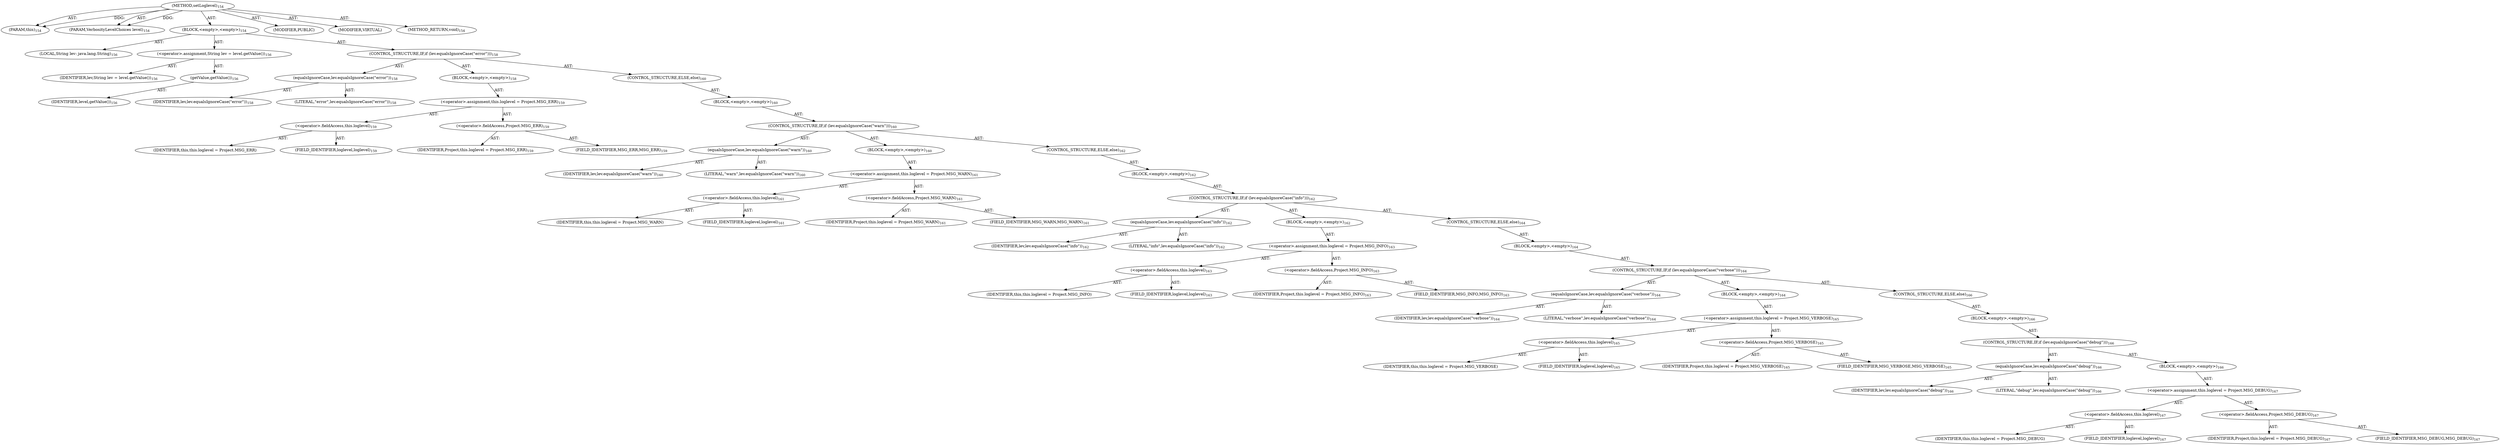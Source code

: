 digraph "setLoglevel" {  
"111669149700" [label = <(METHOD,setLoglevel)<SUB>154</SUB>> ]
"115964117001" [label = <(PARAM,this)<SUB>154</SUB>> ]
"115964117002" [label = <(PARAM,VerbosityLevelChoices level)<SUB>154</SUB>> ]
"25769803782" [label = <(BLOCK,&lt;empty&gt;,&lt;empty&gt;)<SUB>154</SUB>> ]
"94489280512" [label = <(LOCAL,String lev: java.lang.String)<SUB>156</SUB>> ]
"30064771089" [label = <(&lt;operator&gt;.assignment,String lev = level.getValue())<SUB>156</SUB>> ]
"68719476751" [label = <(IDENTIFIER,lev,String lev = level.getValue())<SUB>156</SUB>> ]
"30064771090" [label = <(getValue,getValue())<SUB>156</SUB>> ]
"68719476752" [label = <(IDENTIFIER,level,getValue())<SUB>156</SUB>> ]
"47244640258" [label = <(CONTROL_STRUCTURE,IF,if (lev.equalsIgnoreCase(&quot;error&quot;)))<SUB>158</SUB>> ]
"30064771091" [label = <(equalsIgnoreCase,lev.equalsIgnoreCase(&quot;error&quot;))<SUB>158</SUB>> ]
"68719476753" [label = <(IDENTIFIER,lev,lev.equalsIgnoreCase(&quot;error&quot;))<SUB>158</SUB>> ]
"90194313217" [label = <(LITERAL,&quot;error&quot;,lev.equalsIgnoreCase(&quot;error&quot;))<SUB>158</SUB>> ]
"25769803783" [label = <(BLOCK,&lt;empty&gt;,&lt;empty&gt;)<SUB>158</SUB>> ]
"30064771092" [label = <(&lt;operator&gt;.assignment,this.loglevel = Project.MSG_ERR)<SUB>159</SUB>> ]
"30064771093" [label = <(&lt;operator&gt;.fieldAccess,this.loglevel)<SUB>159</SUB>> ]
"68719476754" [label = <(IDENTIFIER,this,this.loglevel = Project.MSG_ERR)> ]
"55834574856" [label = <(FIELD_IDENTIFIER,loglevel,loglevel)<SUB>159</SUB>> ]
"30064771094" [label = <(&lt;operator&gt;.fieldAccess,Project.MSG_ERR)<SUB>159</SUB>> ]
"68719476755" [label = <(IDENTIFIER,Project,this.loglevel = Project.MSG_ERR)<SUB>159</SUB>> ]
"55834574857" [label = <(FIELD_IDENTIFIER,MSG_ERR,MSG_ERR)<SUB>159</SUB>> ]
"47244640259" [label = <(CONTROL_STRUCTURE,ELSE,else)<SUB>160</SUB>> ]
"25769803784" [label = <(BLOCK,&lt;empty&gt;,&lt;empty&gt;)<SUB>160</SUB>> ]
"47244640260" [label = <(CONTROL_STRUCTURE,IF,if (lev.equalsIgnoreCase(&quot;warn&quot;)))<SUB>160</SUB>> ]
"30064771095" [label = <(equalsIgnoreCase,lev.equalsIgnoreCase(&quot;warn&quot;))<SUB>160</SUB>> ]
"68719476756" [label = <(IDENTIFIER,lev,lev.equalsIgnoreCase(&quot;warn&quot;))<SUB>160</SUB>> ]
"90194313218" [label = <(LITERAL,&quot;warn&quot;,lev.equalsIgnoreCase(&quot;warn&quot;))<SUB>160</SUB>> ]
"25769803785" [label = <(BLOCK,&lt;empty&gt;,&lt;empty&gt;)<SUB>160</SUB>> ]
"30064771096" [label = <(&lt;operator&gt;.assignment,this.loglevel = Project.MSG_WARN)<SUB>161</SUB>> ]
"30064771097" [label = <(&lt;operator&gt;.fieldAccess,this.loglevel)<SUB>161</SUB>> ]
"68719476757" [label = <(IDENTIFIER,this,this.loglevel = Project.MSG_WARN)> ]
"55834574858" [label = <(FIELD_IDENTIFIER,loglevel,loglevel)<SUB>161</SUB>> ]
"30064771098" [label = <(&lt;operator&gt;.fieldAccess,Project.MSG_WARN)<SUB>161</SUB>> ]
"68719476758" [label = <(IDENTIFIER,Project,this.loglevel = Project.MSG_WARN)<SUB>161</SUB>> ]
"55834574859" [label = <(FIELD_IDENTIFIER,MSG_WARN,MSG_WARN)<SUB>161</SUB>> ]
"47244640261" [label = <(CONTROL_STRUCTURE,ELSE,else)<SUB>162</SUB>> ]
"25769803786" [label = <(BLOCK,&lt;empty&gt;,&lt;empty&gt;)<SUB>162</SUB>> ]
"47244640262" [label = <(CONTROL_STRUCTURE,IF,if (lev.equalsIgnoreCase(&quot;info&quot;)))<SUB>162</SUB>> ]
"30064771099" [label = <(equalsIgnoreCase,lev.equalsIgnoreCase(&quot;info&quot;))<SUB>162</SUB>> ]
"68719476759" [label = <(IDENTIFIER,lev,lev.equalsIgnoreCase(&quot;info&quot;))<SUB>162</SUB>> ]
"90194313219" [label = <(LITERAL,&quot;info&quot;,lev.equalsIgnoreCase(&quot;info&quot;))<SUB>162</SUB>> ]
"25769803787" [label = <(BLOCK,&lt;empty&gt;,&lt;empty&gt;)<SUB>162</SUB>> ]
"30064771100" [label = <(&lt;operator&gt;.assignment,this.loglevel = Project.MSG_INFO)<SUB>163</SUB>> ]
"30064771101" [label = <(&lt;operator&gt;.fieldAccess,this.loglevel)<SUB>163</SUB>> ]
"68719476760" [label = <(IDENTIFIER,this,this.loglevel = Project.MSG_INFO)> ]
"55834574860" [label = <(FIELD_IDENTIFIER,loglevel,loglevel)<SUB>163</SUB>> ]
"30064771102" [label = <(&lt;operator&gt;.fieldAccess,Project.MSG_INFO)<SUB>163</SUB>> ]
"68719476761" [label = <(IDENTIFIER,Project,this.loglevel = Project.MSG_INFO)<SUB>163</SUB>> ]
"55834574861" [label = <(FIELD_IDENTIFIER,MSG_INFO,MSG_INFO)<SUB>163</SUB>> ]
"47244640263" [label = <(CONTROL_STRUCTURE,ELSE,else)<SUB>164</SUB>> ]
"25769803788" [label = <(BLOCK,&lt;empty&gt;,&lt;empty&gt;)<SUB>164</SUB>> ]
"47244640264" [label = <(CONTROL_STRUCTURE,IF,if (lev.equalsIgnoreCase(&quot;verbose&quot;)))<SUB>164</SUB>> ]
"30064771103" [label = <(equalsIgnoreCase,lev.equalsIgnoreCase(&quot;verbose&quot;))<SUB>164</SUB>> ]
"68719476762" [label = <(IDENTIFIER,lev,lev.equalsIgnoreCase(&quot;verbose&quot;))<SUB>164</SUB>> ]
"90194313220" [label = <(LITERAL,&quot;verbose&quot;,lev.equalsIgnoreCase(&quot;verbose&quot;))<SUB>164</SUB>> ]
"25769803789" [label = <(BLOCK,&lt;empty&gt;,&lt;empty&gt;)<SUB>164</SUB>> ]
"30064771104" [label = <(&lt;operator&gt;.assignment,this.loglevel = Project.MSG_VERBOSE)<SUB>165</SUB>> ]
"30064771105" [label = <(&lt;operator&gt;.fieldAccess,this.loglevel)<SUB>165</SUB>> ]
"68719476763" [label = <(IDENTIFIER,this,this.loglevel = Project.MSG_VERBOSE)> ]
"55834574862" [label = <(FIELD_IDENTIFIER,loglevel,loglevel)<SUB>165</SUB>> ]
"30064771106" [label = <(&lt;operator&gt;.fieldAccess,Project.MSG_VERBOSE)<SUB>165</SUB>> ]
"68719476764" [label = <(IDENTIFIER,Project,this.loglevel = Project.MSG_VERBOSE)<SUB>165</SUB>> ]
"55834574863" [label = <(FIELD_IDENTIFIER,MSG_VERBOSE,MSG_VERBOSE)<SUB>165</SUB>> ]
"47244640265" [label = <(CONTROL_STRUCTURE,ELSE,else)<SUB>166</SUB>> ]
"25769803790" [label = <(BLOCK,&lt;empty&gt;,&lt;empty&gt;)<SUB>166</SUB>> ]
"47244640266" [label = <(CONTROL_STRUCTURE,IF,if (lev.equalsIgnoreCase(&quot;debug&quot;)))<SUB>166</SUB>> ]
"30064771107" [label = <(equalsIgnoreCase,lev.equalsIgnoreCase(&quot;debug&quot;))<SUB>166</SUB>> ]
"68719476765" [label = <(IDENTIFIER,lev,lev.equalsIgnoreCase(&quot;debug&quot;))<SUB>166</SUB>> ]
"90194313221" [label = <(LITERAL,&quot;debug&quot;,lev.equalsIgnoreCase(&quot;debug&quot;))<SUB>166</SUB>> ]
"25769803791" [label = <(BLOCK,&lt;empty&gt;,&lt;empty&gt;)<SUB>166</SUB>> ]
"30064771108" [label = <(&lt;operator&gt;.assignment,this.loglevel = Project.MSG_DEBUG)<SUB>167</SUB>> ]
"30064771109" [label = <(&lt;operator&gt;.fieldAccess,this.loglevel)<SUB>167</SUB>> ]
"68719476766" [label = <(IDENTIFIER,this,this.loglevel = Project.MSG_DEBUG)> ]
"55834574864" [label = <(FIELD_IDENTIFIER,loglevel,loglevel)<SUB>167</SUB>> ]
"30064771110" [label = <(&lt;operator&gt;.fieldAccess,Project.MSG_DEBUG)<SUB>167</SUB>> ]
"68719476767" [label = <(IDENTIFIER,Project,this.loglevel = Project.MSG_DEBUG)<SUB>167</SUB>> ]
"55834574865" [label = <(FIELD_IDENTIFIER,MSG_DEBUG,MSG_DEBUG)<SUB>167</SUB>> ]
"133143986191" [label = <(MODIFIER,PUBLIC)> ]
"133143986192" [label = <(MODIFIER,VIRTUAL)> ]
"128849018884" [label = <(METHOD_RETURN,void)<SUB>154</SUB>> ]
  "111669149700" -> "115964117001"  [ label = "AST: "] 
  "111669149700" -> "115964117002"  [ label = "AST: "] 
  "111669149700" -> "25769803782"  [ label = "AST: "] 
  "111669149700" -> "133143986191"  [ label = "AST: "] 
  "111669149700" -> "133143986192"  [ label = "AST: "] 
  "111669149700" -> "128849018884"  [ label = "AST: "] 
  "25769803782" -> "94489280512"  [ label = "AST: "] 
  "25769803782" -> "30064771089"  [ label = "AST: "] 
  "25769803782" -> "47244640258"  [ label = "AST: "] 
  "30064771089" -> "68719476751"  [ label = "AST: "] 
  "30064771089" -> "30064771090"  [ label = "AST: "] 
  "30064771090" -> "68719476752"  [ label = "AST: "] 
  "47244640258" -> "30064771091"  [ label = "AST: "] 
  "47244640258" -> "25769803783"  [ label = "AST: "] 
  "47244640258" -> "47244640259"  [ label = "AST: "] 
  "30064771091" -> "68719476753"  [ label = "AST: "] 
  "30064771091" -> "90194313217"  [ label = "AST: "] 
  "25769803783" -> "30064771092"  [ label = "AST: "] 
  "30064771092" -> "30064771093"  [ label = "AST: "] 
  "30064771092" -> "30064771094"  [ label = "AST: "] 
  "30064771093" -> "68719476754"  [ label = "AST: "] 
  "30064771093" -> "55834574856"  [ label = "AST: "] 
  "30064771094" -> "68719476755"  [ label = "AST: "] 
  "30064771094" -> "55834574857"  [ label = "AST: "] 
  "47244640259" -> "25769803784"  [ label = "AST: "] 
  "25769803784" -> "47244640260"  [ label = "AST: "] 
  "47244640260" -> "30064771095"  [ label = "AST: "] 
  "47244640260" -> "25769803785"  [ label = "AST: "] 
  "47244640260" -> "47244640261"  [ label = "AST: "] 
  "30064771095" -> "68719476756"  [ label = "AST: "] 
  "30064771095" -> "90194313218"  [ label = "AST: "] 
  "25769803785" -> "30064771096"  [ label = "AST: "] 
  "30064771096" -> "30064771097"  [ label = "AST: "] 
  "30064771096" -> "30064771098"  [ label = "AST: "] 
  "30064771097" -> "68719476757"  [ label = "AST: "] 
  "30064771097" -> "55834574858"  [ label = "AST: "] 
  "30064771098" -> "68719476758"  [ label = "AST: "] 
  "30064771098" -> "55834574859"  [ label = "AST: "] 
  "47244640261" -> "25769803786"  [ label = "AST: "] 
  "25769803786" -> "47244640262"  [ label = "AST: "] 
  "47244640262" -> "30064771099"  [ label = "AST: "] 
  "47244640262" -> "25769803787"  [ label = "AST: "] 
  "47244640262" -> "47244640263"  [ label = "AST: "] 
  "30064771099" -> "68719476759"  [ label = "AST: "] 
  "30064771099" -> "90194313219"  [ label = "AST: "] 
  "25769803787" -> "30064771100"  [ label = "AST: "] 
  "30064771100" -> "30064771101"  [ label = "AST: "] 
  "30064771100" -> "30064771102"  [ label = "AST: "] 
  "30064771101" -> "68719476760"  [ label = "AST: "] 
  "30064771101" -> "55834574860"  [ label = "AST: "] 
  "30064771102" -> "68719476761"  [ label = "AST: "] 
  "30064771102" -> "55834574861"  [ label = "AST: "] 
  "47244640263" -> "25769803788"  [ label = "AST: "] 
  "25769803788" -> "47244640264"  [ label = "AST: "] 
  "47244640264" -> "30064771103"  [ label = "AST: "] 
  "47244640264" -> "25769803789"  [ label = "AST: "] 
  "47244640264" -> "47244640265"  [ label = "AST: "] 
  "30064771103" -> "68719476762"  [ label = "AST: "] 
  "30064771103" -> "90194313220"  [ label = "AST: "] 
  "25769803789" -> "30064771104"  [ label = "AST: "] 
  "30064771104" -> "30064771105"  [ label = "AST: "] 
  "30064771104" -> "30064771106"  [ label = "AST: "] 
  "30064771105" -> "68719476763"  [ label = "AST: "] 
  "30064771105" -> "55834574862"  [ label = "AST: "] 
  "30064771106" -> "68719476764"  [ label = "AST: "] 
  "30064771106" -> "55834574863"  [ label = "AST: "] 
  "47244640265" -> "25769803790"  [ label = "AST: "] 
  "25769803790" -> "47244640266"  [ label = "AST: "] 
  "47244640266" -> "30064771107"  [ label = "AST: "] 
  "47244640266" -> "25769803791"  [ label = "AST: "] 
  "30064771107" -> "68719476765"  [ label = "AST: "] 
  "30064771107" -> "90194313221"  [ label = "AST: "] 
  "25769803791" -> "30064771108"  [ label = "AST: "] 
  "30064771108" -> "30064771109"  [ label = "AST: "] 
  "30064771108" -> "30064771110"  [ label = "AST: "] 
  "30064771109" -> "68719476766"  [ label = "AST: "] 
  "30064771109" -> "55834574864"  [ label = "AST: "] 
  "30064771110" -> "68719476767"  [ label = "AST: "] 
  "30064771110" -> "55834574865"  [ label = "AST: "] 
  "111669149700" -> "115964117001"  [ label = "DDG: "] 
  "111669149700" -> "115964117002"  [ label = "DDG: "] 
}
